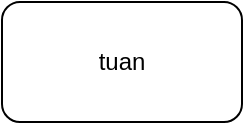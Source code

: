 <mxfile version="22.1.17" type="github">
  <diagram name="Trang-1" id="jYfztloX2nldXa4NFoVx">
    <mxGraphModel dx="1050" dy="522" grid="1" gridSize="10" guides="1" tooltips="1" connect="1" arrows="1" fold="1" page="1" pageScale="1" pageWidth="827" pageHeight="1169" math="0" shadow="0">
      <root>
        <mxCell id="0" />
        <mxCell id="1" parent="0" />
        <mxCell id="PW1IqhCkOPM5zJsWwMPR-1" value="tuan&lt;br&gt;" style="rounded=1;whiteSpace=wrap;html=1;" vertex="1" parent="1">
          <mxGeometry x="350" y="240" width="120" height="60" as="geometry" />
        </mxCell>
      </root>
    </mxGraphModel>
  </diagram>
</mxfile>
